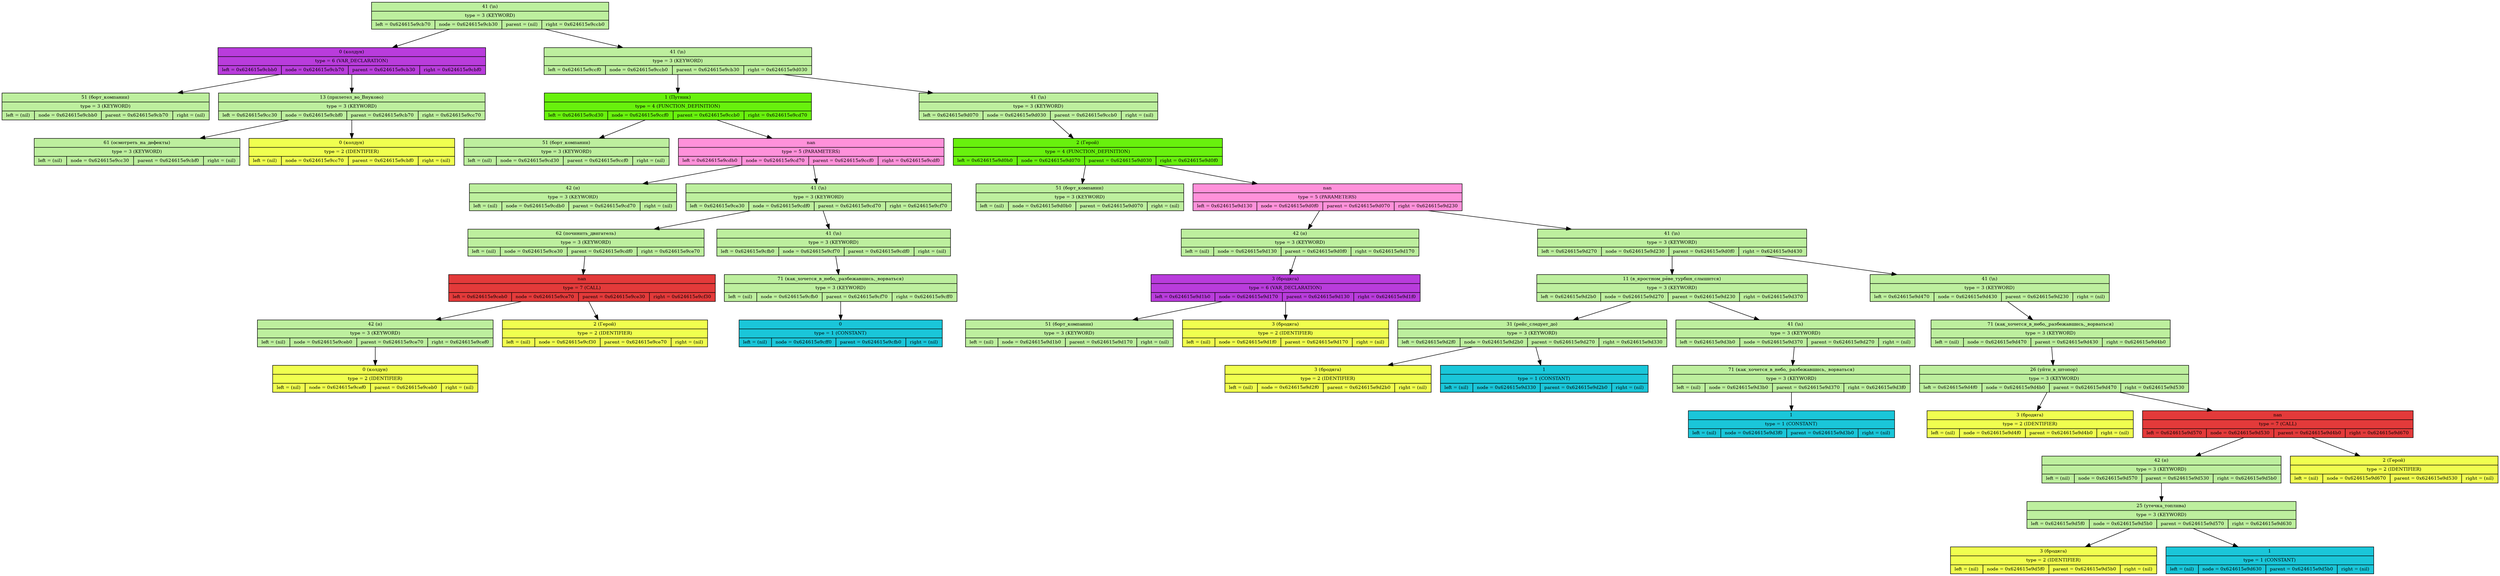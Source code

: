 digraph
{
	node[fontsize=9]

	node_0x624615e9cb30 [shape=record, label = "{41 (\\n)| type = 3 (KEYWORD) | {left = 0x624615e9cb70 | node = 0x624615e9cb30 | parent = (nil) | right = 0x624615e9ccb0}}" style="filled",fillcolor="#BDEF9E"]

	node_0x624615e9cb70 [shape=record, label = "{0 (колдун)| type = 6 (VAR_DECLARATION) | {left = 0x624615e9cbb0 | node = 0x624615e9cb70 | parent = 0x624615e9cb30 | right = 0x624615e9cbf0}}" style="filled",fillcolor="#B93CDC"]

	edge[color="black",fontsize=12]
	node_0x624615e9cb30 -> node_0x624615e9cb70

	node_0x624615e9cbb0 [shape=record, label = "{51 (борт_компании)| type = 3 (KEYWORD) | {left = (nil) | node = 0x624615e9cbb0 | parent = 0x624615e9cb70 | right = (nil)}}" style="filled",fillcolor="#BDEF9E"]

	edge[color="black",fontsize=12]
	node_0x624615e9cb70 -> node_0x624615e9cbb0

	node_0x624615e9cbf0 [shape=record, label = "{13 (прилетел_во_Внуково)| type = 3 (KEYWORD) | {left = 0x624615e9cc30 | node = 0x624615e9cbf0 | parent = 0x624615e9cb70 | right = 0x624615e9cc70}}" style="filled",fillcolor="#BDEF9E"]

	edge[color="black",fontsize=12]
	node_0x624615e9cb70 -> node_0x624615e9cbf0

	node_0x624615e9cc30 [shape=record, label = "{61 (осмотреть_на_дефекты)| type = 3 (KEYWORD) | {left = (nil) | node = 0x624615e9cc30 | parent = 0x624615e9cbf0 | right = (nil)}}" style="filled",fillcolor="#BDEF9E"]

	edge[color="black",fontsize=12]
	node_0x624615e9cbf0 -> node_0x624615e9cc30

	node_0x624615e9cc70 [shape=record, label = "{0 (колдун)| type = 2 (IDENTIFIER) | {left = (nil) | node = 0x624615e9cc70 | parent = 0x624615e9cbf0 | right = (nil)}}" style="filled",fillcolor="#F0FF4F"]

	edge[color="black",fontsize=12]
	node_0x624615e9cbf0 -> node_0x624615e9cc70

	node_0x624615e9ccb0 [shape=record, label = "{41 (\\n)| type = 3 (KEYWORD) | {left = 0x624615e9ccf0 | node = 0x624615e9ccb0 | parent = 0x624615e9cb30 | right = 0x624615e9d030}}" style="filled",fillcolor="#BDEF9E"]

	edge[color="black",fontsize=12]
	node_0x624615e9cb30 -> node_0x624615e9ccb0

	node_0x624615e9ccf0 [shape=record, label = "{1 (Путник)| type = 4 (FUNCTION_DEFINITION) | {left = 0x624615e9cd30 | node = 0x624615e9ccf0 | parent = 0x624615e9ccb0 | right = 0x624615e9cd70}}" style="filled",fillcolor="#68F10D"]

	edge[color="black",fontsize=12]
	node_0x624615e9ccb0 -> node_0x624615e9ccf0

	node_0x624615e9cd30 [shape=record, label = "{51 (борт_компании)| type = 3 (KEYWORD) | {left = (nil) | node = 0x624615e9cd30 | parent = 0x624615e9ccf0 | right = (nil)}}" style="filled",fillcolor="#BDEF9E"]

	edge[color="black",fontsize=12]
	node_0x624615e9ccf0 -> node_0x624615e9cd30

	node_0x624615e9cd70 [shape=record, label = "{nan| type = 5 (PARAMETERS) | {left = 0x624615e9cdb0 | node = 0x624615e9cd70 | parent = 0x624615e9ccf0 | right = 0x624615e9cdf0}}" style="filled",fillcolor="#FF91DA"]

	edge[color="black",fontsize=12]
	node_0x624615e9ccf0 -> node_0x624615e9cd70

	node_0x624615e9cdb0 [shape=record, label = "{42 (и)| type = 3 (KEYWORD) | {left = (nil) | node = 0x624615e9cdb0 | parent = 0x624615e9cd70 | right = (nil)}}" style="filled",fillcolor="#BDEF9E"]

	edge[color="black",fontsize=12]
	node_0x624615e9cd70 -> node_0x624615e9cdb0

	node_0x624615e9cdf0 [shape=record, label = "{41 (\\n)| type = 3 (KEYWORD) | {left = 0x624615e9ce30 | node = 0x624615e9cdf0 | parent = 0x624615e9cd70 | right = 0x624615e9cf70}}" style="filled",fillcolor="#BDEF9E"]

	edge[color="black",fontsize=12]
	node_0x624615e9cd70 -> node_0x624615e9cdf0

	node_0x624615e9ce30 [shape=record, label = "{62 (починить_двигатель)| type = 3 (KEYWORD) | {left = (nil) | node = 0x624615e9ce30 | parent = 0x624615e9cdf0 | right = 0x624615e9ce70}}" style="filled",fillcolor="#BDEF9E"]

	edge[color="black",fontsize=12]
	node_0x624615e9cdf0 -> node_0x624615e9ce30

	node_0x624615e9ce70 [shape=record, label = "{nan| type = 7 (CALL) | {left = 0x624615e9ceb0 | node = 0x624615e9ce70 | parent = 0x624615e9ce30 | right = 0x624615e9cf30}}" style="filled",fillcolor="#E33A3A"]

	edge[color="black",fontsize=12]
	node_0x624615e9ce30 -> node_0x624615e9ce70

	node_0x624615e9ceb0 [shape=record, label = "{42 (и)| type = 3 (KEYWORD) | {left = (nil) | node = 0x624615e9ceb0 | parent = 0x624615e9ce70 | right = 0x624615e9cef0}}" style="filled",fillcolor="#BDEF9E"]

	edge[color="black",fontsize=12]
	node_0x624615e9ce70 -> node_0x624615e9ceb0

	node_0x624615e9cef0 [shape=record, label = "{0 (колдун)| type = 2 (IDENTIFIER) | {left = (nil) | node = 0x624615e9cef0 | parent = 0x624615e9ceb0 | right = (nil)}}" style="filled",fillcolor="#F0FF4F"]

	edge[color="black",fontsize=12]
	node_0x624615e9ceb0 -> node_0x624615e9cef0

	node_0x624615e9cf30 [shape=record, label = "{2 (Герой)| type = 2 (IDENTIFIER) | {left = (nil) | node = 0x624615e9cf30 | parent = 0x624615e9ce70 | right = (nil)}}" style="filled",fillcolor="#F0FF4F"]

	edge[color="black",fontsize=12]
	node_0x624615e9ce70 -> node_0x624615e9cf30

	node_0x624615e9cf70 [shape=record, label = "{41 (\\n)| type = 3 (KEYWORD) | {left = 0x624615e9cfb0 | node = 0x624615e9cf70 | parent = 0x624615e9cdf0 | right = (nil)}}" style="filled",fillcolor="#BDEF9E"]

	edge[color="black",fontsize=12]
	node_0x624615e9cdf0 -> node_0x624615e9cf70

	node_0x624615e9cfb0 [shape=record, label = "{71 (как_хочется_в_небо,_разбежавшись,_ворваться)| type = 3 (KEYWORD) | {left = (nil) | node = 0x624615e9cfb0 | parent = 0x624615e9cf70 | right = 0x624615e9cff0}}" style="filled",fillcolor="#BDEF9E"]

	edge[color="black",fontsize=12]
	node_0x624615e9cf70 -> node_0x624615e9cfb0

	node_0x624615e9cff0 [shape=record, label = "{0| type = 1 (CONSTANT) | {left = (nil) | node = 0x624615e9cff0 | parent = 0x624615e9cfb0 | right = (nil)}}" style="filled",fillcolor="#1AC6D9"]

	edge[color="black",fontsize=12]
	node_0x624615e9cfb0 -> node_0x624615e9cff0

	node_0x624615e9d030 [shape=record, label = "{41 (\\n)| type = 3 (KEYWORD) | {left = 0x624615e9d070 | node = 0x624615e9d030 | parent = 0x624615e9ccb0 | right = (nil)}}" style="filled",fillcolor="#BDEF9E"]

	edge[color="black",fontsize=12]
	node_0x624615e9ccb0 -> node_0x624615e9d030

	node_0x624615e9d070 [shape=record, label = "{2 (Герой)| type = 4 (FUNCTION_DEFINITION) | {left = 0x624615e9d0b0 | node = 0x624615e9d070 | parent = 0x624615e9d030 | right = 0x624615e9d0f0}}" style="filled",fillcolor="#68F10D"]

	edge[color="black",fontsize=12]
	node_0x624615e9d030 -> node_0x624615e9d070

	node_0x624615e9d0b0 [shape=record, label = "{51 (борт_компании)| type = 3 (KEYWORD) | {left = (nil) | node = 0x624615e9d0b0 | parent = 0x624615e9d070 | right = (nil)}}" style="filled",fillcolor="#BDEF9E"]

	edge[color="black",fontsize=12]
	node_0x624615e9d070 -> node_0x624615e9d0b0

	node_0x624615e9d0f0 [shape=record, label = "{nan| type = 5 (PARAMETERS) | {left = 0x624615e9d130 | node = 0x624615e9d0f0 | parent = 0x624615e9d070 | right = 0x624615e9d230}}" style="filled",fillcolor="#FF91DA"]

	edge[color="black",fontsize=12]
	node_0x624615e9d070 -> node_0x624615e9d0f0

	node_0x624615e9d130 [shape=record, label = "{42 (и)| type = 3 (KEYWORD) | {left = (nil) | node = 0x624615e9d130 | parent = 0x624615e9d0f0 | right = 0x624615e9d170}}" style="filled",fillcolor="#BDEF9E"]

	edge[color="black",fontsize=12]
	node_0x624615e9d0f0 -> node_0x624615e9d130

	node_0x624615e9d170 [shape=record, label = "{3 (бродяга)| type = 6 (VAR_DECLARATION) | {left = 0x624615e9d1b0 | node = 0x624615e9d170 | parent = 0x624615e9d130 | right = 0x624615e9d1f0}}" style="filled",fillcolor="#B93CDC"]

	edge[color="black",fontsize=12]
	node_0x624615e9d130 -> node_0x624615e9d170

	node_0x624615e9d1b0 [shape=record, label = "{51 (борт_компании)| type = 3 (KEYWORD) | {left = (nil) | node = 0x624615e9d1b0 | parent = 0x624615e9d170 | right = (nil)}}" style="filled",fillcolor="#BDEF9E"]

	edge[color="black",fontsize=12]
	node_0x624615e9d170 -> node_0x624615e9d1b0

	node_0x624615e9d1f0 [shape=record, label = "{3 (бродяга)| type = 2 (IDENTIFIER) | {left = (nil) | node = 0x624615e9d1f0 | parent = 0x624615e9d170 | right = (nil)}}" style="filled",fillcolor="#F0FF4F"]

	edge[color="black",fontsize=12]
	node_0x624615e9d170 -> node_0x624615e9d1f0

	node_0x624615e9d230 [shape=record, label = "{41 (\\n)| type = 3 (KEYWORD) | {left = 0x624615e9d270 | node = 0x624615e9d230 | parent = 0x624615e9d0f0 | right = 0x624615e9d430}}" style="filled",fillcolor="#BDEF9E"]

	edge[color="black",fontsize=12]
	node_0x624615e9d0f0 -> node_0x624615e9d230

	node_0x624615e9d270 [shape=record, label = "{11 (в_яростном_рёве_турбин_слышится)| type = 3 (KEYWORD) | {left = 0x624615e9d2b0 | node = 0x624615e9d270 | parent = 0x624615e9d230 | right = 0x624615e9d370}}" style="filled",fillcolor="#BDEF9E"]

	edge[color="black",fontsize=12]
	node_0x624615e9d230 -> node_0x624615e9d270

	node_0x624615e9d2b0 [shape=record, label = "{31 (рейс_следует_до)| type = 3 (KEYWORD) | {left = 0x624615e9d2f0 | node = 0x624615e9d2b0 | parent = 0x624615e9d270 | right = 0x624615e9d330}}" style="filled",fillcolor="#BDEF9E"]

	edge[color="black",fontsize=12]
	node_0x624615e9d270 -> node_0x624615e9d2b0

	node_0x624615e9d2f0 [shape=record, label = "{3 (бродяга)| type = 2 (IDENTIFIER) | {left = (nil) | node = 0x624615e9d2f0 | parent = 0x624615e9d2b0 | right = (nil)}}" style="filled",fillcolor="#F0FF4F"]

	edge[color="black",fontsize=12]
	node_0x624615e9d2b0 -> node_0x624615e9d2f0

	node_0x624615e9d330 [shape=record, label = "{1| type = 1 (CONSTANT) | {left = (nil) | node = 0x624615e9d330 | parent = 0x624615e9d2b0 | right = (nil)}}" style="filled",fillcolor="#1AC6D9"]

	edge[color="black",fontsize=12]
	node_0x624615e9d2b0 -> node_0x624615e9d330

	node_0x624615e9d370 [shape=record, label = "{41 (\\n)| type = 3 (KEYWORD) | {left = 0x624615e9d3b0 | node = 0x624615e9d370 | parent = 0x624615e9d270 | right = (nil)}}" style="filled",fillcolor="#BDEF9E"]

	edge[color="black",fontsize=12]
	node_0x624615e9d270 -> node_0x624615e9d370

	node_0x624615e9d3b0 [shape=record, label = "{71 (как_хочется_в_небо,_разбежавшись,_ворваться)| type = 3 (KEYWORD) | {left = (nil) | node = 0x624615e9d3b0 | parent = 0x624615e9d370 | right = 0x624615e9d3f0}}" style="filled",fillcolor="#BDEF9E"]

	edge[color="black",fontsize=12]
	node_0x624615e9d370 -> node_0x624615e9d3b0

	node_0x624615e9d3f0 [shape=record, label = "{1| type = 1 (CONSTANT) | {left = (nil) | node = 0x624615e9d3f0 | parent = 0x624615e9d3b0 | right = (nil)}}" style="filled",fillcolor="#1AC6D9"]

	edge[color="black",fontsize=12]
	node_0x624615e9d3b0 -> node_0x624615e9d3f0

	node_0x624615e9d430 [shape=record, label = "{41 (\\n)| type = 3 (KEYWORD) | {left = 0x624615e9d470 | node = 0x624615e9d430 | parent = 0x624615e9d230 | right = (nil)}}" style="filled",fillcolor="#BDEF9E"]

	edge[color="black",fontsize=12]
	node_0x624615e9d230 -> node_0x624615e9d430

	node_0x624615e9d470 [shape=record, label = "{71 (как_хочется_в_небо,_разбежавшись,_ворваться)| type = 3 (KEYWORD) | {left = (nil) | node = 0x624615e9d470 | parent = 0x624615e9d430 | right = 0x624615e9d4b0}}" style="filled",fillcolor="#BDEF9E"]

	edge[color="black",fontsize=12]
	node_0x624615e9d430 -> node_0x624615e9d470

	node_0x624615e9d4b0 [shape=record, label = "{26 (уйти_в_штопор)| type = 3 (KEYWORD) | {left = 0x624615e9d4f0 | node = 0x624615e9d4b0 | parent = 0x624615e9d470 | right = 0x624615e9d530}}" style="filled",fillcolor="#BDEF9E"]

	edge[color="black",fontsize=12]
	node_0x624615e9d470 -> node_0x624615e9d4b0

	node_0x624615e9d4f0 [shape=record, label = "{3 (бродяга)| type = 2 (IDENTIFIER) | {left = (nil) | node = 0x624615e9d4f0 | parent = 0x624615e9d4b0 | right = (nil)}}" style="filled",fillcolor="#F0FF4F"]

	edge[color="black",fontsize=12]
	node_0x624615e9d4b0 -> node_0x624615e9d4f0

	node_0x624615e9d530 [shape=record, label = "{nan| type = 7 (CALL) | {left = 0x624615e9d570 | node = 0x624615e9d530 | parent = 0x624615e9d4b0 | right = 0x624615e9d670}}" style="filled",fillcolor="#E33A3A"]

	edge[color="black",fontsize=12]
	node_0x624615e9d4b0 -> node_0x624615e9d530

	node_0x624615e9d570 [shape=record, label = "{42 (и)| type = 3 (KEYWORD) | {left = (nil) | node = 0x624615e9d570 | parent = 0x624615e9d530 | right = 0x624615e9d5b0}}" style="filled",fillcolor="#BDEF9E"]

	edge[color="black",fontsize=12]
	node_0x624615e9d530 -> node_0x624615e9d570

	node_0x624615e9d5b0 [shape=record, label = "{25 (утечка_топлива)| type = 3 (KEYWORD) | {left = 0x624615e9d5f0 | node = 0x624615e9d5b0 | parent = 0x624615e9d570 | right = 0x624615e9d630}}" style="filled",fillcolor="#BDEF9E"]

	edge[color="black",fontsize=12]
	node_0x624615e9d570 -> node_0x624615e9d5b0

	node_0x624615e9d5f0 [shape=record, label = "{3 (бродяга)| type = 2 (IDENTIFIER) | {left = (nil) | node = 0x624615e9d5f0 | parent = 0x624615e9d5b0 | right = (nil)}}" style="filled",fillcolor="#F0FF4F"]

	edge[color="black",fontsize=12]
	node_0x624615e9d5b0 -> node_0x624615e9d5f0

	node_0x624615e9d630 [shape=record, label = "{1| type = 1 (CONSTANT) | {left = (nil) | node = 0x624615e9d630 | parent = 0x624615e9d5b0 | right = (nil)}}" style="filled",fillcolor="#1AC6D9"]

	edge[color="black",fontsize=12]
	node_0x624615e9d5b0 -> node_0x624615e9d630

	node_0x624615e9d670 [shape=record, label = "{2 (Герой)| type = 2 (IDENTIFIER) | {left = (nil) | node = 0x624615e9d670 | parent = 0x624615e9d530 | right = (nil)}}" style="filled",fillcolor="#F0FF4F"]

	edge[color="black",fontsize=12]
	node_0x624615e9d530 -> node_0x624615e9d670

	}